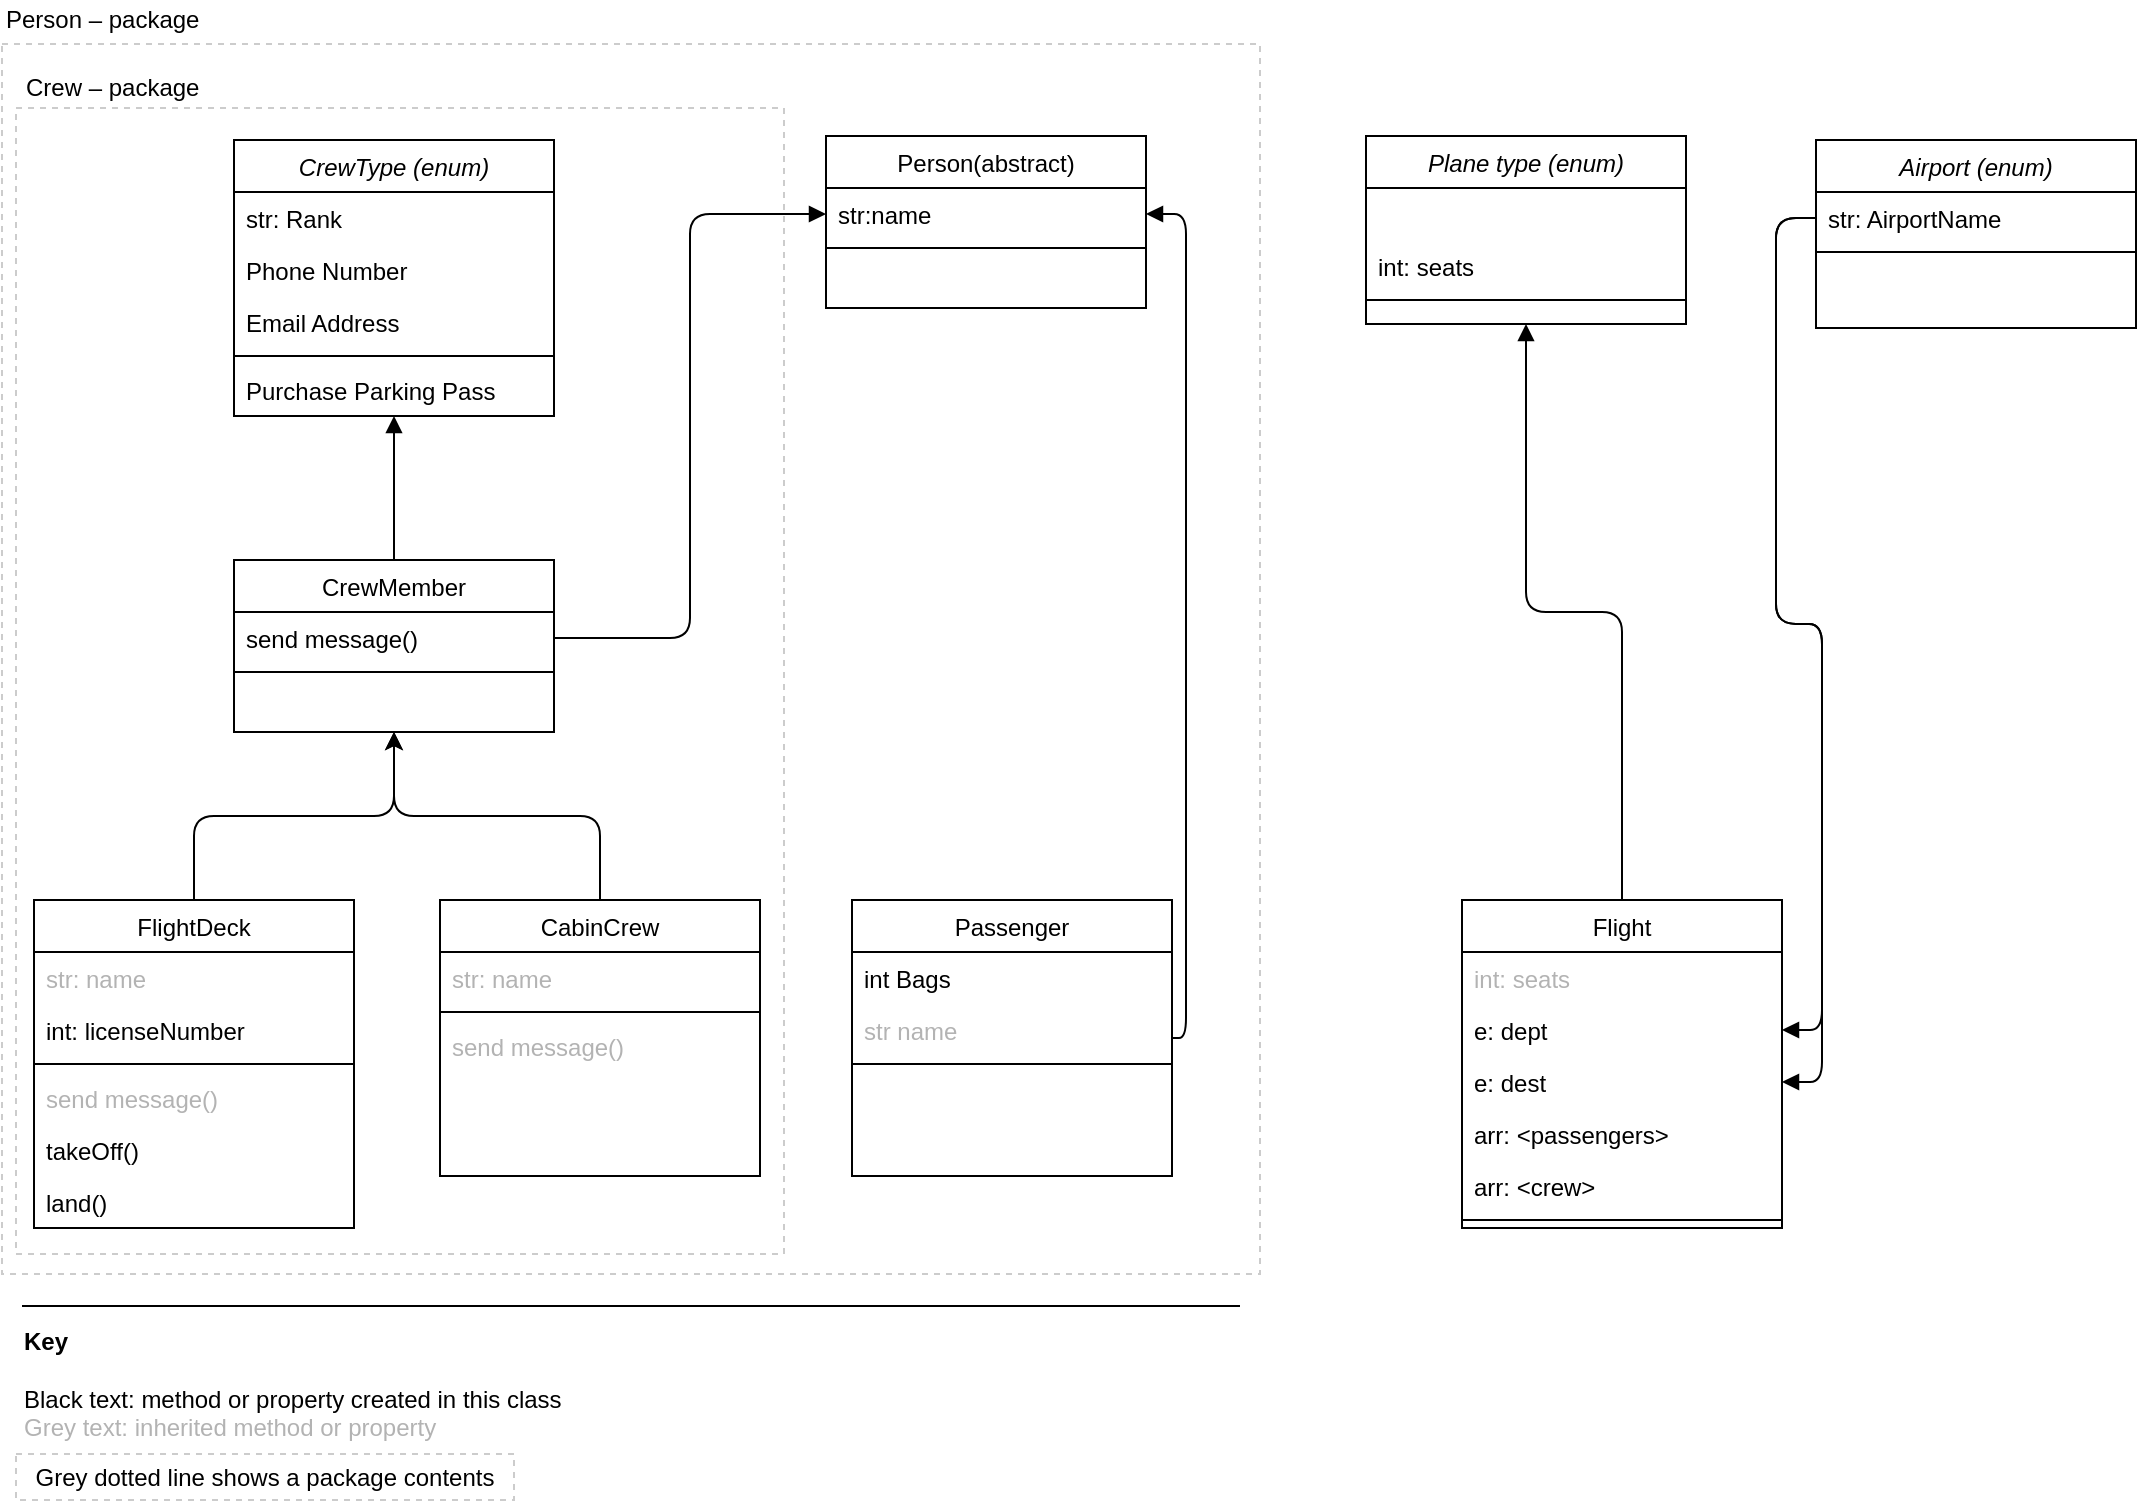 <mxfile version="14.4.7" type="github">
  <diagram id="C5RBs43oDa-KdzZeNtuy" name="Page-1">
    <mxGraphModel dx="882" dy="1415" grid="0" gridSize="10" guides="1" tooltips="1" connect="1" arrows="1" fold="1" page="1" pageScale="1" pageWidth="1169" pageHeight="827" math="0" shadow="0">
      <root>
        <mxCell id="WIyWlLk6GJQsqaUBKTNV-0" />
        <mxCell id="WIyWlLk6GJQsqaUBKTNV-1" parent="WIyWlLk6GJQsqaUBKTNV-0" />
        <mxCell id="giyI4GEtJcHJms_aVKWr-73" value="" style="rounded=0;whiteSpace=wrap;html=1;fontColor=#000000;fillColor=none;dashed=1;strokeColor=#CCCCCC;" vertex="1" parent="WIyWlLk6GJQsqaUBKTNV-1">
          <mxGeometry x="57" y="72" width="629" height="615" as="geometry" />
        </mxCell>
        <mxCell id="giyI4GEtJcHJms_aVKWr-74" value="" style="rounded=0;whiteSpace=wrap;html=1;fontColor=#000000;fillColor=none;dashed=1;strokeColor=#CCCCCC;" vertex="1" parent="WIyWlLk6GJQsqaUBKTNV-1">
          <mxGeometry x="64" y="104" width="384" height="573" as="geometry" />
        </mxCell>
        <mxCell id="zkfFHV4jXpPFQw0GAbJ--0" value="CrewType (enum)" style="swimlane;fontStyle=2;align=center;verticalAlign=top;childLayout=stackLayout;horizontal=1;startSize=26;horizontalStack=0;resizeParent=1;resizeLast=0;collapsible=1;marginBottom=0;rounded=0;shadow=0;strokeWidth=1;" parent="WIyWlLk6GJQsqaUBKTNV-1" vertex="1">
          <mxGeometry x="173" y="120" width="160" height="138" as="geometry">
            <mxRectangle x="230" y="140" width="160" height="26" as="alternateBounds" />
          </mxGeometry>
        </mxCell>
        <mxCell id="zkfFHV4jXpPFQw0GAbJ--1" value="str: Rank" style="text;align=left;verticalAlign=top;spacingLeft=4;spacingRight=4;overflow=hidden;rotatable=0;points=[[0,0.5],[1,0.5]];portConstraint=eastwest;" parent="zkfFHV4jXpPFQw0GAbJ--0" vertex="1">
          <mxGeometry y="26" width="160" height="26" as="geometry" />
        </mxCell>
        <mxCell id="zkfFHV4jXpPFQw0GAbJ--2" value="Phone Number" style="text;align=left;verticalAlign=top;spacingLeft=4;spacingRight=4;overflow=hidden;rotatable=0;points=[[0,0.5],[1,0.5]];portConstraint=eastwest;rounded=0;shadow=0;html=0;" parent="zkfFHV4jXpPFQw0GAbJ--0" vertex="1">
          <mxGeometry y="52" width="160" height="26" as="geometry" />
        </mxCell>
        <mxCell id="zkfFHV4jXpPFQw0GAbJ--3" value="Email Address" style="text;align=left;verticalAlign=top;spacingLeft=4;spacingRight=4;overflow=hidden;rotatable=0;points=[[0,0.5],[1,0.5]];portConstraint=eastwest;rounded=0;shadow=0;html=0;" parent="zkfFHV4jXpPFQw0GAbJ--0" vertex="1">
          <mxGeometry y="78" width="160" height="26" as="geometry" />
        </mxCell>
        <mxCell id="zkfFHV4jXpPFQw0GAbJ--4" value="" style="line;html=1;strokeWidth=1;align=left;verticalAlign=middle;spacingTop=-1;spacingLeft=3;spacingRight=3;rotatable=0;labelPosition=right;points=[];portConstraint=eastwest;" parent="zkfFHV4jXpPFQw0GAbJ--0" vertex="1">
          <mxGeometry y="104" width="160" height="8" as="geometry" />
        </mxCell>
        <mxCell id="zkfFHV4jXpPFQw0GAbJ--5" value="Purchase Parking Pass" style="text;align=left;verticalAlign=top;spacingLeft=4;spacingRight=4;overflow=hidden;rotatable=0;points=[[0,0.5],[1,0.5]];portConstraint=eastwest;" parent="zkfFHV4jXpPFQw0GAbJ--0" vertex="1">
          <mxGeometry y="112" width="160" height="26" as="geometry" />
        </mxCell>
        <mxCell id="zkfFHV4jXpPFQw0GAbJ--6" value="CrewMember" style="swimlane;fontStyle=0;align=center;verticalAlign=top;childLayout=stackLayout;horizontal=1;startSize=26;horizontalStack=0;resizeParent=1;resizeLast=0;collapsible=1;marginBottom=0;rounded=0;shadow=0;strokeWidth=1;" parent="WIyWlLk6GJQsqaUBKTNV-1" vertex="1">
          <mxGeometry x="173" y="330" width="160" height="86" as="geometry">
            <mxRectangle x="130" y="380" width="160" height="26" as="alternateBounds" />
          </mxGeometry>
        </mxCell>
        <mxCell id="zkfFHV4jXpPFQw0GAbJ--8" value="send message()" style="text;align=left;verticalAlign=top;spacingLeft=4;spacingRight=4;overflow=hidden;rotatable=0;points=[[0,0.5],[1,0.5]];portConstraint=eastwest;rounded=0;shadow=0;html=0;" parent="zkfFHV4jXpPFQw0GAbJ--6" vertex="1">
          <mxGeometry y="26" width="160" height="26" as="geometry" />
        </mxCell>
        <mxCell id="zkfFHV4jXpPFQw0GAbJ--9" value="" style="line;html=1;strokeWidth=1;align=left;verticalAlign=middle;spacingTop=-1;spacingLeft=3;spacingRight=3;rotatable=0;labelPosition=right;points=[];portConstraint=eastwest;" parent="zkfFHV4jXpPFQw0GAbJ--6" vertex="1">
          <mxGeometry y="52" width="160" height="8" as="geometry" />
        </mxCell>
        <mxCell id="zkfFHV4jXpPFQw0GAbJ--12" value="" style="endArrow=block;endFill=1;shadow=0;strokeWidth=1;rounded=1;edgeStyle=elbowEdgeStyle;elbow=vertical;" parent="WIyWlLk6GJQsqaUBKTNV-1" source="zkfFHV4jXpPFQw0GAbJ--6" target="zkfFHV4jXpPFQw0GAbJ--0" edge="1">
          <mxGeometry width="160" relative="1" as="geometry">
            <mxPoint x="153" y="203" as="sourcePoint" />
            <mxPoint x="153" y="203" as="targetPoint" />
          </mxGeometry>
        </mxCell>
        <mxCell id="giyI4GEtJcHJms_aVKWr-31" style="edgeStyle=orthogonalEdgeStyle;rounded=1;orthogonalLoop=1;jettySize=auto;html=1;entryX=0.5;entryY=1;entryDx=0;entryDy=0;fontColor=#B3B3B3;" edge="1" parent="WIyWlLk6GJQsqaUBKTNV-1" source="giyI4GEtJcHJms_aVKWr-24" target="zkfFHV4jXpPFQw0GAbJ--6">
          <mxGeometry relative="1" as="geometry" />
        </mxCell>
        <mxCell id="giyI4GEtJcHJms_aVKWr-24" value="FlightDeck" style="swimlane;fontStyle=0;align=center;verticalAlign=top;childLayout=stackLayout;horizontal=1;startSize=26;horizontalStack=0;resizeParent=1;resizeLast=0;collapsible=1;marginBottom=0;rounded=0;shadow=0;strokeWidth=1;" vertex="1" parent="WIyWlLk6GJQsqaUBKTNV-1">
          <mxGeometry x="73" y="500" width="160" height="164" as="geometry">
            <mxRectangle x="230" y="140" width="160" height="26" as="alternateBounds" />
          </mxGeometry>
        </mxCell>
        <mxCell id="giyI4GEtJcHJms_aVKWr-29" value="str: name" style="text;align=left;verticalAlign=top;spacingLeft=4;spacingRight=4;overflow=hidden;rotatable=0;points=[[0,0.5],[1,0.5]];portConstraint=eastwest;fontColor=#B3B3B3;" vertex="1" parent="giyI4GEtJcHJms_aVKWr-24">
          <mxGeometry y="26" width="160" height="26" as="geometry" />
        </mxCell>
        <mxCell id="giyI4GEtJcHJms_aVKWr-85" value="int: licenseNumber" style="text;align=left;verticalAlign=top;spacingLeft=4;spacingRight=4;overflow=hidden;rotatable=0;points=[[0,0.5],[1,0.5]];portConstraint=eastwest;" vertex="1" parent="giyI4GEtJcHJms_aVKWr-24">
          <mxGeometry y="52" width="160" height="26" as="geometry" />
        </mxCell>
        <mxCell id="giyI4GEtJcHJms_aVKWr-28" value="" style="line;html=1;strokeWidth=1;align=left;verticalAlign=middle;spacingTop=-1;spacingLeft=3;spacingRight=3;rotatable=0;labelPosition=right;points=[];portConstraint=eastwest;" vertex="1" parent="giyI4GEtJcHJms_aVKWr-24">
          <mxGeometry y="78" width="160" height="8" as="geometry" />
        </mxCell>
        <mxCell id="giyI4GEtJcHJms_aVKWr-25" value="send message()" style="text;align=left;verticalAlign=top;spacingLeft=4;spacingRight=4;overflow=hidden;rotatable=0;points=[[0,0.5],[1,0.5]];portConstraint=eastwest;fontColor=#B3B3B3;" vertex="1" parent="giyI4GEtJcHJms_aVKWr-24">
          <mxGeometry y="86" width="160" height="26" as="geometry" />
        </mxCell>
        <mxCell id="giyI4GEtJcHJms_aVKWr-26" value="takeOff()" style="text;align=left;verticalAlign=top;spacingLeft=4;spacingRight=4;overflow=hidden;rotatable=0;points=[[0,0.5],[1,0.5]];portConstraint=eastwest;rounded=0;shadow=0;html=0;" vertex="1" parent="giyI4GEtJcHJms_aVKWr-24">
          <mxGeometry y="112" width="160" height="26" as="geometry" />
        </mxCell>
        <mxCell id="giyI4GEtJcHJms_aVKWr-27" value="land()" style="text;align=left;verticalAlign=top;spacingLeft=4;spacingRight=4;overflow=hidden;rotatable=0;points=[[0,0.5],[1,0.5]];portConstraint=eastwest;rounded=0;shadow=0;html=0;" vertex="1" parent="giyI4GEtJcHJms_aVKWr-24">
          <mxGeometry y="138" width="160" height="26" as="geometry" />
        </mxCell>
        <mxCell id="giyI4GEtJcHJms_aVKWr-38" style="edgeStyle=orthogonalEdgeStyle;rounded=1;orthogonalLoop=1;jettySize=auto;html=1;entryX=0.5;entryY=1;entryDx=0;entryDy=0;fontColor=#B3B3B3;" edge="1" parent="WIyWlLk6GJQsqaUBKTNV-1" source="giyI4GEtJcHJms_aVKWr-32" target="zkfFHV4jXpPFQw0GAbJ--6">
          <mxGeometry relative="1" as="geometry" />
        </mxCell>
        <mxCell id="giyI4GEtJcHJms_aVKWr-32" value="CabinCrew" style="swimlane;fontStyle=0;align=center;verticalAlign=top;childLayout=stackLayout;horizontal=1;startSize=26;horizontalStack=0;resizeParent=1;resizeLast=0;collapsible=1;marginBottom=0;rounded=0;shadow=0;strokeWidth=1;" vertex="1" parent="WIyWlLk6GJQsqaUBKTNV-1">
          <mxGeometry x="276" y="500" width="160" height="138" as="geometry">
            <mxRectangle x="230" y="140" width="160" height="26" as="alternateBounds" />
          </mxGeometry>
        </mxCell>
        <mxCell id="giyI4GEtJcHJms_aVKWr-37" value="str: name" style="text;align=left;verticalAlign=top;spacingLeft=4;spacingRight=4;overflow=hidden;rotatable=0;points=[[0,0.5],[1,0.5]];portConstraint=eastwest;fontColor=#B3B3B3;" vertex="1" parent="giyI4GEtJcHJms_aVKWr-32">
          <mxGeometry y="26" width="160" height="26" as="geometry" />
        </mxCell>
        <mxCell id="giyI4GEtJcHJms_aVKWr-36" value="" style="line;html=1;strokeWidth=1;align=left;verticalAlign=middle;spacingTop=-1;spacingLeft=3;spacingRight=3;rotatable=0;labelPosition=right;points=[];portConstraint=eastwest;" vertex="1" parent="giyI4GEtJcHJms_aVKWr-32">
          <mxGeometry y="52" width="160" height="8" as="geometry" />
        </mxCell>
        <mxCell id="giyI4GEtJcHJms_aVKWr-33" value="send message()" style="text;align=left;verticalAlign=top;spacingLeft=4;spacingRight=4;overflow=hidden;rotatable=0;points=[[0,0.5],[1,0.5]];portConstraint=eastwest;fontColor=#B3B3B3;" vertex="1" parent="giyI4GEtJcHJms_aVKWr-32">
          <mxGeometry y="60" width="160" height="26" as="geometry" />
        </mxCell>
        <mxCell id="giyI4GEtJcHJms_aVKWr-39" value="Person(abstract)" style="swimlane;fontStyle=0;align=center;verticalAlign=top;childLayout=stackLayout;horizontal=1;startSize=26;horizontalStack=0;resizeParent=1;resizeLast=0;collapsible=1;marginBottom=0;rounded=0;shadow=0;strokeWidth=1;" vertex="1" parent="WIyWlLk6GJQsqaUBKTNV-1">
          <mxGeometry x="469" y="118" width="160" height="86" as="geometry">
            <mxRectangle x="130" y="380" width="160" height="26" as="alternateBounds" />
          </mxGeometry>
        </mxCell>
        <mxCell id="giyI4GEtJcHJms_aVKWr-40" value="str:name" style="text;align=left;verticalAlign=top;spacingLeft=4;spacingRight=4;overflow=hidden;rotatable=0;points=[[0,0.5],[1,0.5]];portConstraint=eastwest;rounded=0;shadow=0;html=0;" vertex="1" parent="giyI4GEtJcHJms_aVKWr-39">
          <mxGeometry y="26" width="160" height="26" as="geometry" />
        </mxCell>
        <mxCell id="giyI4GEtJcHJms_aVKWr-41" value="" style="line;html=1;strokeWidth=1;align=left;verticalAlign=middle;spacingTop=-1;spacingLeft=3;spacingRight=3;rotatable=0;labelPosition=right;points=[];portConstraint=eastwest;" vertex="1" parent="giyI4GEtJcHJms_aVKWr-39">
          <mxGeometry y="52" width="160" height="8" as="geometry" />
        </mxCell>
        <mxCell id="giyI4GEtJcHJms_aVKWr-43" style="edgeStyle=orthogonalEdgeStyle;rounded=1;orthogonalLoop=1;jettySize=auto;html=1;entryX=0;entryY=0.5;entryDx=0;entryDy=0;fontColor=#B3B3B3;endArrow=block;endFill=1;" edge="1" parent="WIyWlLk6GJQsqaUBKTNV-1" source="zkfFHV4jXpPFQw0GAbJ--8" target="giyI4GEtJcHJms_aVKWr-40">
          <mxGeometry relative="1" as="geometry">
            <mxPoint x="395" y="185" as="targetPoint" />
          </mxGeometry>
        </mxCell>
        <mxCell id="giyI4GEtJcHJms_aVKWr-50" style="edgeStyle=orthogonalEdgeStyle;rounded=1;orthogonalLoop=1;jettySize=auto;html=1;fontColor=#B3B3B3;endArrow=block;endFill=1;entryX=1;entryY=0.5;entryDx=0;entryDy=0;" edge="1" parent="WIyWlLk6GJQsqaUBKTNV-1" source="giyI4GEtJcHJms_aVKWr-44" target="giyI4GEtJcHJms_aVKWr-40">
          <mxGeometry relative="1" as="geometry">
            <Array as="points">
              <mxPoint x="649" y="569" />
              <mxPoint x="649" y="157" />
            </Array>
          </mxGeometry>
        </mxCell>
        <mxCell id="giyI4GEtJcHJms_aVKWr-44" value="Passenger" style="swimlane;fontStyle=0;align=center;verticalAlign=top;childLayout=stackLayout;horizontal=1;startSize=26;horizontalStack=0;resizeParent=1;resizeLast=0;collapsible=1;marginBottom=0;rounded=0;shadow=0;strokeWidth=1;" vertex="1" parent="WIyWlLk6GJQsqaUBKTNV-1">
          <mxGeometry x="482" y="500" width="160" height="138" as="geometry">
            <mxRectangle x="230" y="140" width="160" height="26" as="alternateBounds" />
          </mxGeometry>
        </mxCell>
        <mxCell id="giyI4GEtJcHJms_aVKWr-47" value="int Bags" style="text;align=left;verticalAlign=top;spacingLeft=4;spacingRight=4;overflow=hidden;rotatable=0;points=[[0,0.5],[1,0.5]];portConstraint=eastwest;rounded=0;shadow=0;html=0;" vertex="1" parent="giyI4GEtJcHJms_aVKWr-44">
          <mxGeometry y="26" width="160" height="26" as="geometry" />
        </mxCell>
        <mxCell id="giyI4GEtJcHJms_aVKWr-66" value="str name" style="text;align=left;verticalAlign=top;spacingLeft=4;spacingRight=4;overflow=hidden;rotatable=0;points=[[0,0.5],[1,0.5]];portConstraint=eastwest;rounded=0;shadow=0;html=0;fontColor=#B3B3B3;" vertex="1" parent="giyI4GEtJcHJms_aVKWr-44">
          <mxGeometry y="52" width="160" height="26" as="geometry" />
        </mxCell>
        <mxCell id="giyI4GEtJcHJms_aVKWr-48" value="" style="line;html=1;strokeWidth=1;align=left;verticalAlign=middle;spacingTop=-1;spacingLeft=3;spacingRight=3;rotatable=0;labelPosition=right;points=[];portConstraint=eastwest;" vertex="1" parent="giyI4GEtJcHJms_aVKWr-44">
          <mxGeometry y="78" width="160" height="8" as="geometry" />
        </mxCell>
        <mxCell id="giyI4GEtJcHJms_aVKWr-52" value="Plane type (enum)" style="swimlane;fontStyle=2;align=center;verticalAlign=top;childLayout=stackLayout;horizontal=1;startSize=26;horizontalStack=0;resizeParent=1;resizeLast=0;collapsible=1;marginBottom=0;rounded=0;shadow=0;strokeWidth=1;" vertex="1" parent="WIyWlLk6GJQsqaUBKTNV-1">
          <mxGeometry x="739" y="118" width="160" height="94" as="geometry">
            <mxRectangle x="230" y="140" width="160" height="26" as="alternateBounds" />
          </mxGeometry>
        </mxCell>
        <mxCell id="giyI4GEtJcHJms_aVKWr-53" value=" " style="text;align=left;verticalAlign=top;spacingLeft=4;spacingRight=4;overflow=hidden;rotatable=0;points=[[0,0.5],[1,0.5]];portConstraint=eastwest;" vertex="1" parent="giyI4GEtJcHJms_aVKWr-52">
          <mxGeometry y="26" width="160" height="26" as="geometry" />
        </mxCell>
        <mxCell id="giyI4GEtJcHJms_aVKWr-57" value="int: seats" style="text;align=left;verticalAlign=top;spacingLeft=4;spacingRight=4;overflow=hidden;rotatable=0;points=[[0,0.5],[1,0.5]];portConstraint=eastwest;" vertex="1" parent="giyI4GEtJcHJms_aVKWr-52">
          <mxGeometry y="52" width="160" height="26" as="geometry" />
        </mxCell>
        <mxCell id="giyI4GEtJcHJms_aVKWr-56" value="" style="line;html=1;strokeWidth=1;align=left;verticalAlign=middle;spacingTop=-1;spacingLeft=3;spacingRight=3;rotatable=0;labelPosition=right;points=[];portConstraint=eastwest;" vertex="1" parent="giyI4GEtJcHJms_aVKWr-52">
          <mxGeometry y="78" width="160" height="8" as="geometry" />
        </mxCell>
        <mxCell id="giyI4GEtJcHJms_aVKWr-64" style="edgeStyle=orthogonalEdgeStyle;rounded=1;orthogonalLoop=1;jettySize=auto;html=1;entryX=0.5;entryY=1;entryDx=0;entryDy=0;endArrow=block;endFill=1;fontColor=#B3B3B3;" edge="1" parent="WIyWlLk6GJQsqaUBKTNV-1" source="giyI4GEtJcHJms_aVKWr-58" target="giyI4GEtJcHJms_aVKWr-52">
          <mxGeometry relative="1" as="geometry" />
        </mxCell>
        <mxCell id="giyI4GEtJcHJms_aVKWr-58" value="Flight" style="swimlane;fontStyle=0;align=center;verticalAlign=top;childLayout=stackLayout;horizontal=1;startSize=26;horizontalStack=0;resizeParent=1;resizeLast=0;collapsible=1;marginBottom=0;rounded=0;shadow=0;strokeWidth=1;" vertex="1" parent="WIyWlLk6GJQsqaUBKTNV-1">
          <mxGeometry x="787" y="500" width="160" height="164" as="geometry">
            <mxRectangle x="230" y="140" width="160" height="26" as="alternateBounds" />
          </mxGeometry>
        </mxCell>
        <mxCell id="giyI4GEtJcHJms_aVKWr-61" value="int: seats" style="text;align=left;verticalAlign=top;spacingLeft=4;spacingRight=4;overflow=hidden;rotatable=0;points=[[0,0.5],[1,0.5]];portConstraint=eastwest;rounded=0;shadow=0;html=0;fontColor=#B3B3B3;" vertex="1" parent="giyI4GEtJcHJms_aVKWr-58">
          <mxGeometry y="26" width="160" height="26" as="geometry" />
        </mxCell>
        <mxCell id="giyI4GEtJcHJms_aVKWr-69" value="e: dept" style="text;align=left;verticalAlign=top;spacingLeft=4;spacingRight=4;overflow=hidden;rotatable=0;points=[[0,0.5],[1,0.5]];portConstraint=eastwest;rounded=0;shadow=0;html=0;" vertex="1" parent="giyI4GEtJcHJms_aVKWr-58">
          <mxGeometry y="52" width="160" height="26" as="geometry" />
        </mxCell>
        <mxCell id="giyI4GEtJcHJms_aVKWr-70" value="e: dest" style="text;align=left;verticalAlign=top;spacingLeft=4;spacingRight=4;overflow=hidden;rotatable=0;points=[[0,0.5],[1,0.5]];portConstraint=eastwest;rounded=0;shadow=0;html=0;" vertex="1" parent="giyI4GEtJcHJms_aVKWr-58">
          <mxGeometry y="78" width="160" height="26" as="geometry" />
        </mxCell>
        <mxCell id="giyI4GEtJcHJms_aVKWr-67" value="arr: &lt;passengers&gt;" style="text;align=left;verticalAlign=top;spacingLeft=4;spacingRight=4;overflow=hidden;rotatable=0;points=[[0,0.5],[1,0.5]];portConstraint=eastwest;rounded=0;shadow=0;html=0;" vertex="1" parent="giyI4GEtJcHJms_aVKWr-58">
          <mxGeometry y="104" width="160" height="26" as="geometry" />
        </mxCell>
        <mxCell id="giyI4GEtJcHJms_aVKWr-68" value="arr: &lt;crew&gt;" style="text;align=left;verticalAlign=top;spacingLeft=4;spacingRight=4;overflow=hidden;rotatable=0;points=[[0,0.5],[1,0.5]];portConstraint=eastwest;rounded=0;shadow=0;html=0;" vertex="1" parent="giyI4GEtJcHJms_aVKWr-58">
          <mxGeometry y="130" width="160" height="26" as="geometry" />
        </mxCell>
        <mxCell id="giyI4GEtJcHJms_aVKWr-62" value="" style="line;html=1;strokeWidth=1;align=left;verticalAlign=middle;spacingTop=-1;spacingLeft=3;spacingRight=3;rotatable=0;labelPosition=right;points=[];portConstraint=eastwest;" vertex="1" parent="giyI4GEtJcHJms_aVKWr-58">
          <mxGeometry y="156" width="160" height="8" as="geometry" />
        </mxCell>
        <mxCell id="giyI4GEtJcHJms_aVKWr-71" value="" style="endArrow=none;html=1;fontColor=#000000;" edge="1" parent="WIyWlLk6GJQsqaUBKTNV-1">
          <mxGeometry width="50" height="50" relative="1" as="geometry">
            <mxPoint x="67" y="703" as="sourcePoint" />
            <mxPoint x="676" y="703" as="targetPoint" />
          </mxGeometry>
        </mxCell>
        <mxCell id="giyI4GEtJcHJms_aVKWr-72" value="&lt;b&gt;Key&lt;/b&gt;&lt;br&gt;&lt;br&gt;Black text: method or property created in this class&lt;br&gt;&lt;font color=&quot;#b3b3b3&quot;&gt;Grey text: inherited method or property&lt;/font&gt;" style="text;html=1;strokeColor=none;fillColor=none;align=left;verticalAlign=top;whiteSpace=wrap;rounded=0;fontColor=#000000;" vertex="1" parent="WIyWlLk6GJQsqaUBKTNV-1">
          <mxGeometry x="66" y="707" width="326" height="20" as="geometry" />
        </mxCell>
        <mxCell id="giyI4GEtJcHJms_aVKWr-75" value="Person – package" style="text;html=1;strokeColor=none;fillColor=none;align=left;verticalAlign=middle;whiteSpace=wrap;rounded=0;dashed=1;fontColor=#000000;" vertex="1" parent="WIyWlLk6GJQsqaUBKTNV-1">
          <mxGeometry x="57" y="50" width="146" height="20" as="geometry" />
        </mxCell>
        <mxCell id="giyI4GEtJcHJms_aVKWr-76" value="Crew – package" style="text;html=1;strokeColor=none;fillColor=none;align=left;verticalAlign=middle;whiteSpace=wrap;rounded=0;dashed=1;fontColor=#000000;" vertex="1" parent="WIyWlLk6GJQsqaUBKTNV-1">
          <mxGeometry x="67" y="84" width="146" height="20" as="geometry" />
        </mxCell>
        <mxCell id="giyI4GEtJcHJms_aVKWr-77" value="Airport (enum)" style="swimlane;fontStyle=2;align=center;verticalAlign=top;childLayout=stackLayout;horizontal=1;startSize=26;horizontalStack=0;resizeParent=1;resizeLast=0;collapsible=1;marginBottom=0;rounded=0;shadow=0;strokeWidth=1;" vertex="1" parent="WIyWlLk6GJQsqaUBKTNV-1">
          <mxGeometry x="964" y="120" width="160" height="94" as="geometry">
            <mxRectangle x="230" y="140" width="160" height="26" as="alternateBounds" />
          </mxGeometry>
        </mxCell>
        <mxCell id="giyI4GEtJcHJms_aVKWr-78" value="str: AirportName" style="text;align=left;verticalAlign=top;spacingLeft=4;spacingRight=4;overflow=hidden;rotatable=0;points=[[0,0.5],[1,0.5]];portConstraint=eastwest;" vertex="1" parent="giyI4GEtJcHJms_aVKWr-77">
          <mxGeometry y="26" width="160" height="26" as="geometry" />
        </mxCell>
        <mxCell id="giyI4GEtJcHJms_aVKWr-79" value="" style="line;html=1;strokeWidth=1;align=left;verticalAlign=middle;spacingTop=-1;spacingLeft=3;spacingRight=3;rotatable=0;labelPosition=right;points=[];portConstraint=eastwest;" vertex="1" parent="giyI4GEtJcHJms_aVKWr-77">
          <mxGeometry y="52" width="160" height="8" as="geometry" />
        </mxCell>
        <mxCell id="giyI4GEtJcHJms_aVKWr-81" style="edgeStyle=orthogonalEdgeStyle;rounded=1;orthogonalLoop=1;jettySize=auto;html=1;endArrow=block;endFill=1;fontColor=none;" edge="1" parent="WIyWlLk6GJQsqaUBKTNV-1" source="giyI4GEtJcHJms_aVKWr-78" target="giyI4GEtJcHJms_aVKWr-69">
          <mxGeometry relative="1" as="geometry" />
        </mxCell>
        <mxCell id="giyI4GEtJcHJms_aVKWr-83" style="edgeStyle=orthogonalEdgeStyle;rounded=1;orthogonalLoop=1;jettySize=auto;html=1;endArrow=block;endFill=1;fontColor=none;exitX=0;exitY=0.5;exitDx=0;exitDy=0;" edge="1" parent="WIyWlLk6GJQsqaUBKTNV-1" source="giyI4GEtJcHJms_aVKWr-78" target="giyI4GEtJcHJms_aVKWr-70">
          <mxGeometry relative="1" as="geometry">
            <mxPoint x="974" y="169" as="sourcePoint" />
            <mxPoint x="957" y="575.0" as="targetPoint" />
            <Array as="points">
              <mxPoint x="944" y="159" />
              <mxPoint x="944" y="362" />
              <mxPoint x="967" y="362" />
              <mxPoint x="967" y="591" />
            </Array>
          </mxGeometry>
        </mxCell>
        <mxCell id="giyI4GEtJcHJms_aVKWr-88" value="Grey dotted line shows a package contents" style="rounded=0;whiteSpace=wrap;html=1;fontColor=#000000;fillColor=none;dashed=1;strokeColor=#CCCCCC;" vertex="1" parent="WIyWlLk6GJQsqaUBKTNV-1">
          <mxGeometry x="64" y="777" width="249" height="23" as="geometry" />
        </mxCell>
      </root>
    </mxGraphModel>
  </diagram>
</mxfile>
